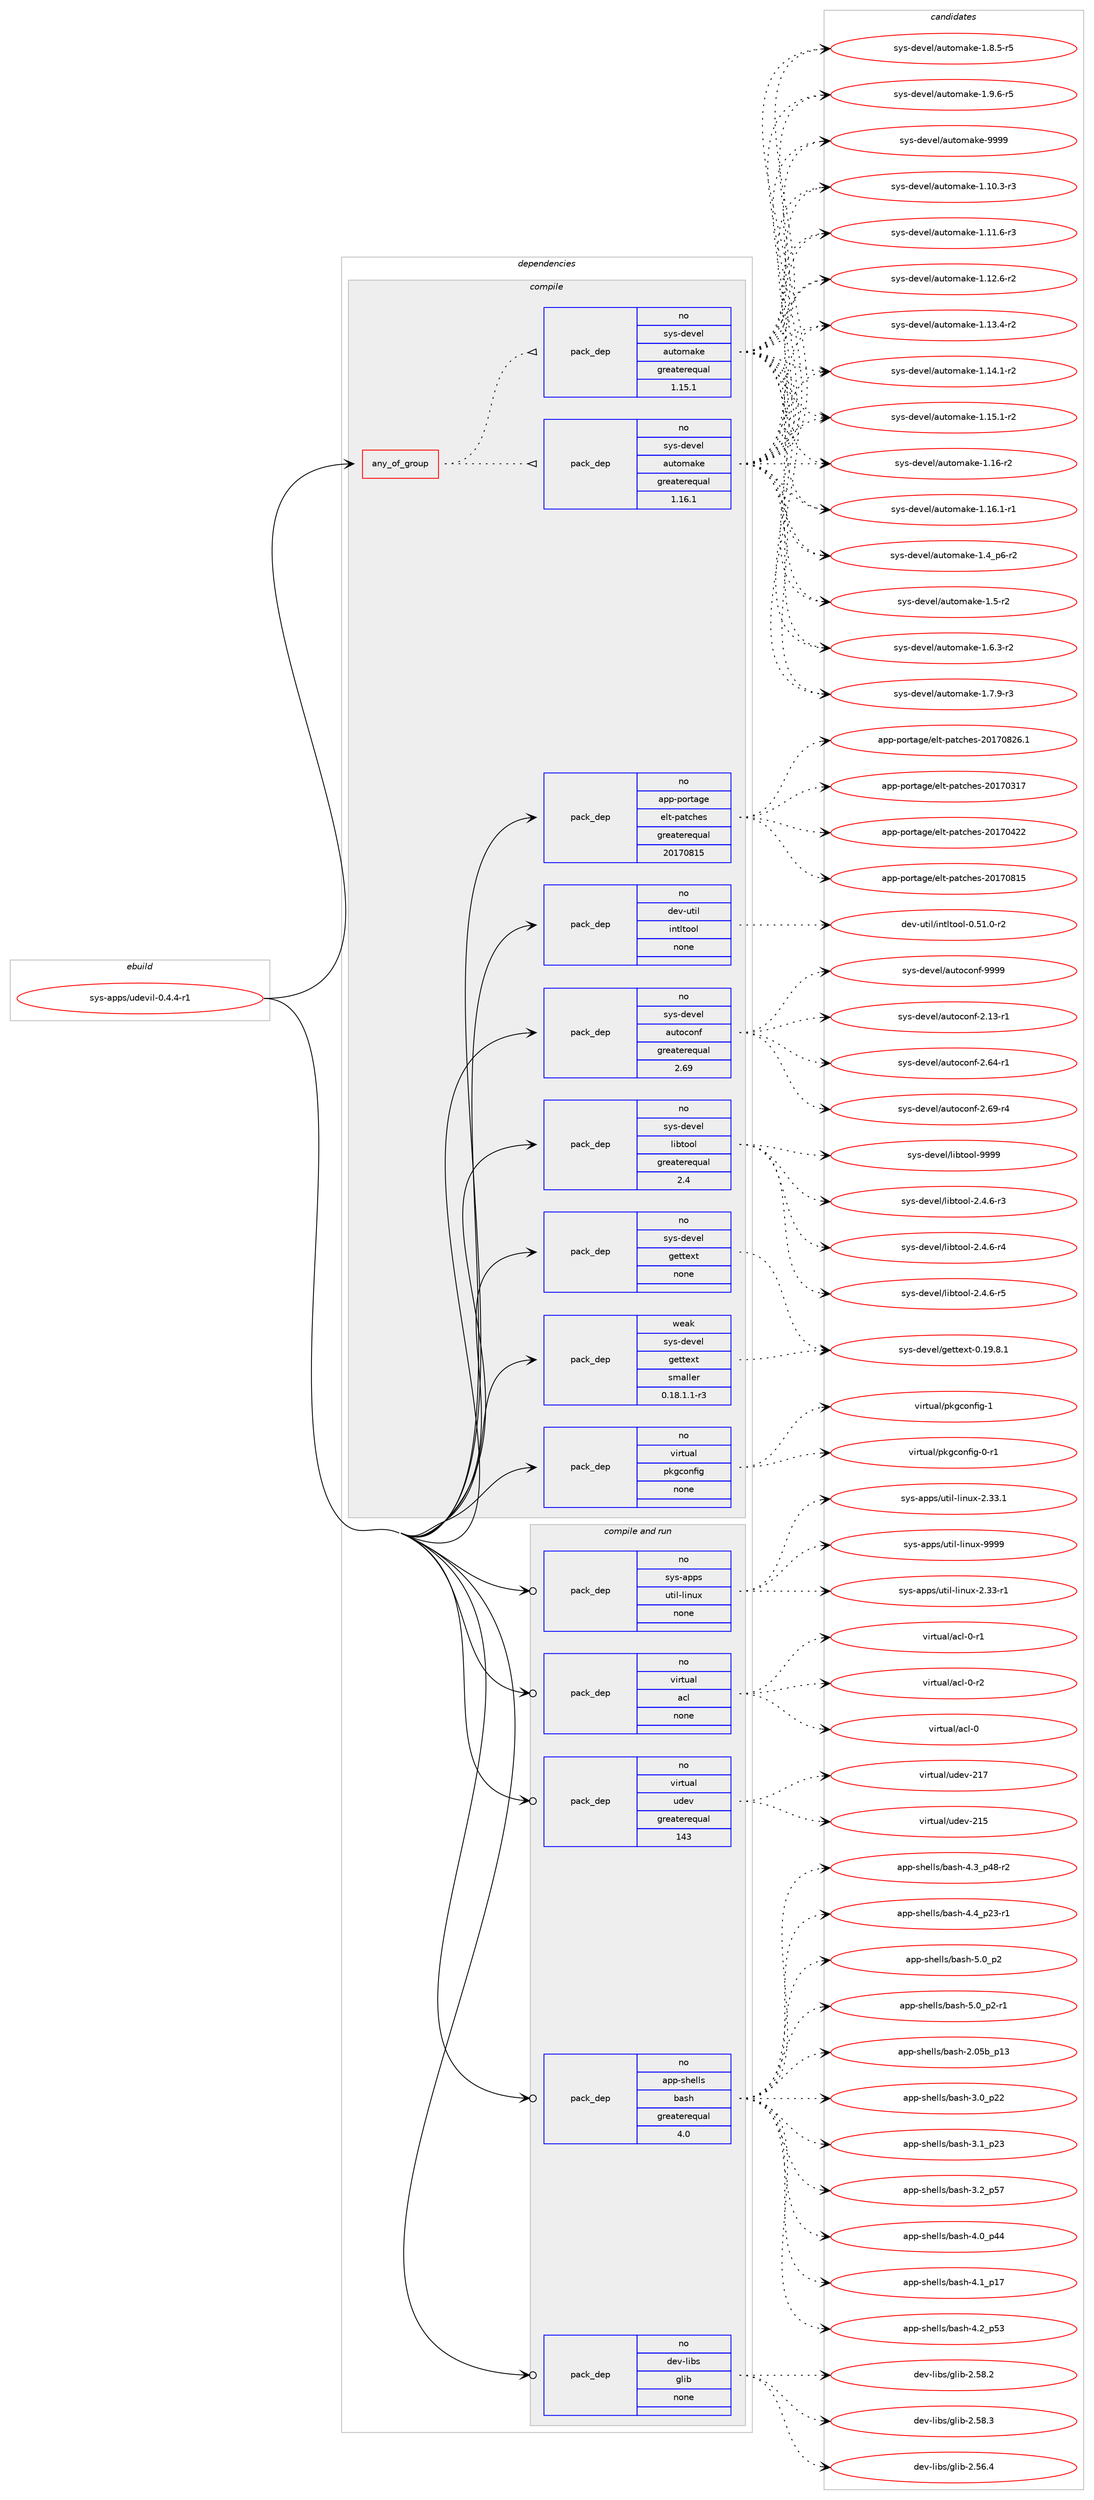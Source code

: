 digraph prolog {

# *************
# Graph options
# *************

newrank=true;
concentrate=true;
compound=true;
graph [rankdir=LR,fontname=Helvetica,fontsize=10,ranksep=1.5];#, ranksep=2.5, nodesep=0.2];
edge  [arrowhead=vee];
node  [fontname=Helvetica,fontsize=10];

# **********
# The ebuild
# **********

subgraph cluster_leftcol {
color=gray;
rank=same;
label=<<i>ebuild</i>>;
id [label="sys-apps/udevil-0.4.4-r1", color=red, width=4, href="../sys-apps/udevil-0.4.4-r1.svg"];
}

# ****************
# The dependencies
# ****************

subgraph cluster_midcol {
color=gray;
label=<<i>dependencies</i>>;
subgraph cluster_compile {
fillcolor="#eeeeee";
style=filled;
label=<<i>compile</i>>;
subgraph any27194 {
dependency1715826 [label=<<TABLE BORDER="0" CELLBORDER="1" CELLSPACING="0" CELLPADDING="4"><TR><TD CELLPADDING="10">any_of_group</TD></TR></TABLE>>, shape=none, color=red];subgraph pack1230267 {
dependency1715827 [label=<<TABLE BORDER="0" CELLBORDER="1" CELLSPACING="0" CELLPADDING="4" WIDTH="220"><TR><TD ROWSPAN="6" CELLPADDING="30">pack_dep</TD></TR><TR><TD WIDTH="110">no</TD></TR><TR><TD>sys-devel</TD></TR><TR><TD>automake</TD></TR><TR><TD>greaterequal</TD></TR><TR><TD>1.16.1</TD></TR></TABLE>>, shape=none, color=blue];
}
dependency1715826:e -> dependency1715827:w [weight=20,style="dotted",arrowhead="oinv"];
subgraph pack1230268 {
dependency1715828 [label=<<TABLE BORDER="0" CELLBORDER="1" CELLSPACING="0" CELLPADDING="4" WIDTH="220"><TR><TD ROWSPAN="6" CELLPADDING="30">pack_dep</TD></TR><TR><TD WIDTH="110">no</TD></TR><TR><TD>sys-devel</TD></TR><TR><TD>automake</TD></TR><TR><TD>greaterequal</TD></TR><TR><TD>1.15.1</TD></TR></TABLE>>, shape=none, color=blue];
}
dependency1715826:e -> dependency1715828:w [weight=20,style="dotted",arrowhead="oinv"];
}
id:e -> dependency1715826:w [weight=20,style="solid",arrowhead="vee"];
subgraph pack1230269 {
dependency1715829 [label=<<TABLE BORDER="0" CELLBORDER="1" CELLSPACING="0" CELLPADDING="4" WIDTH="220"><TR><TD ROWSPAN="6" CELLPADDING="30">pack_dep</TD></TR><TR><TD WIDTH="110">no</TD></TR><TR><TD>app-portage</TD></TR><TR><TD>elt-patches</TD></TR><TR><TD>greaterequal</TD></TR><TR><TD>20170815</TD></TR></TABLE>>, shape=none, color=blue];
}
id:e -> dependency1715829:w [weight=20,style="solid",arrowhead="vee"];
subgraph pack1230270 {
dependency1715830 [label=<<TABLE BORDER="0" CELLBORDER="1" CELLSPACING="0" CELLPADDING="4" WIDTH="220"><TR><TD ROWSPAN="6" CELLPADDING="30">pack_dep</TD></TR><TR><TD WIDTH="110">no</TD></TR><TR><TD>dev-util</TD></TR><TR><TD>intltool</TD></TR><TR><TD>none</TD></TR><TR><TD></TD></TR></TABLE>>, shape=none, color=blue];
}
id:e -> dependency1715830:w [weight=20,style="solid",arrowhead="vee"];
subgraph pack1230271 {
dependency1715831 [label=<<TABLE BORDER="0" CELLBORDER="1" CELLSPACING="0" CELLPADDING="4" WIDTH="220"><TR><TD ROWSPAN="6" CELLPADDING="30">pack_dep</TD></TR><TR><TD WIDTH="110">no</TD></TR><TR><TD>sys-devel</TD></TR><TR><TD>autoconf</TD></TR><TR><TD>greaterequal</TD></TR><TR><TD>2.69</TD></TR></TABLE>>, shape=none, color=blue];
}
id:e -> dependency1715831:w [weight=20,style="solid",arrowhead="vee"];
subgraph pack1230272 {
dependency1715832 [label=<<TABLE BORDER="0" CELLBORDER="1" CELLSPACING="0" CELLPADDING="4" WIDTH="220"><TR><TD ROWSPAN="6" CELLPADDING="30">pack_dep</TD></TR><TR><TD WIDTH="110">no</TD></TR><TR><TD>sys-devel</TD></TR><TR><TD>gettext</TD></TR><TR><TD>none</TD></TR><TR><TD></TD></TR></TABLE>>, shape=none, color=blue];
}
id:e -> dependency1715832:w [weight=20,style="solid",arrowhead="vee"];
subgraph pack1230273 {
dependency1715833 [label=<<TABLE BORDER="0" CELLBORDER="1" CELLSPACING="0" CELLPADDING="4" WIDTH="220"><TR><TD ROWSPAN="6" CELLPADDING="30">pack_dep</TD></TR><TR><TD WIDTH="110">no</TD></TR><TR><TD>sys-devel</TD></TR><TR><TD>libtool</TD></TR><TR><TD>greaterequal</TD></TR><TR><TD>2.4</TD></TR></TABLE>>, shape=none, color=blue];
}
id:e -> dependency1715833:w [weight=20,style="solid",arrowhead="vee"];
subgraph pack1230274 {
dependency1715834 [label=<<TABLE BORDER="0" CELLBORDER="1" CELLSPACING="0" CELLPADDING="4" WIDTH="220"><TR><TD ROWSPAN="6" CELLPADDING="30">pack_dep</TD></TR><TR><TD WIDTH="110">no</TD></TR><TR><TD>virtual</TD></TR><TR><TD>pkgconfig</TD></TR><TR><TD>none</TD></TR><TR><TD></TD></TR></TABLE>>, shape=none, color=blue];
}
id:e -> dependency1715834:w [weight=20,style="solid",arrowhead="vee"];
subgraph pack1230275 {
dependency1715835 [label=<<TABLE BORDER="0" CELLBORDER="1" CELLSPACING="0" CELLPADDING="4" WIDTH="220"><TR><TD ROWSPAN="6" CELLPADDING="30">pack_dep</TD></TR><TR><TD WIDTH="110">weak</TD></TR><TR><TD>sys-devel</TD></TR><TR><TD>gettext</TD></TR><TR><TD>smaller</TD></TR><TR><TD>0.18.1.1-r3</TD></TR></TABLE>>, shape=none, color=blue];
}
id:e -> dependency1715835:w [weight=20,style="solid",arrowhead="vee"];
}
subgraph cluster_compileandrun {
fillcolor="#eeeeee";
style=filled;
label=<<i>compile and run</i>>;
subgraph pack1230276 {
dependency1715836 [label=<<TABLE BORDER="0" CELLBORDER="1" CELLSPACING="0" CELLPADDING="4" WIDTH="220"><TR><TD ROWSPAN="6" CELLPADDING="30">pack_dep</TD></TR><TR><TD WIDTH="110">no</TD></TR><TR><TD>app-shells</TD></TR><TR><TD>bash</TD></TR><TR><TD>greaterequal</TD></TR><TR><TD>4.0</TD></TR></TABLE>>, shape=none, color=blue];
}
id:e -> dependency1715836:w [weight=20,style="solid",arrowhead="odotvee"];
subgraph pack1230277 {
dependency1715837 [label=<<TABLE BORDER="0" CELLBORDER="1" CELLSPACING="0" CELLPADDING="4" WIDTH="220"><TR><TD ROWSPAN="6" CELLPADDING="30">pack_dep</TD></TR><TR><TD WIDTH="110">no</TD></TR><TR><TD>dev-libs</TD></TR><TR><TD>glib</TD></TR><TR><TD>none</TD></TR><TR><TD></TD></TR></TABLE>>, shape=none, color=blue];
}
id:e -> dependency1715837:w [weight=20,style="solid",arrowhead="odotvee"];
subgraph pack1230278 {
dependency1715838 [label=<<TABLE BORDER="0" CELLBORDER="1" CELLSPACING="0" CELLPADDING="4" WIDTH="220"><TR><TD ROWSPAN="6" CELLPADDING="30">pack_dep</TD></TR><TR><TD WIDTH="110">no</TD></TR><TR><TD>sys-apps</TD></TR><TR><TD>util-linux</TD></TR><TR><TD>none</TD></TR><TR><TD></TD></TR></TABLE>>, shape=none, color=blue];
}
id:e -> dependency1715838:w [weight=20,style="solid",arrowhead="odotvee"];
subgraph pack1230279 {
dependency1715839 [label=<<TABLE BORDER="0" CELLBORDER="1" CELLSPACING="0" CELLPADDING="4" WIDTH="220"><TR><TD ROWSPAN="6" CELLPADDING="30">pack_dep</TD></TR><TR><TD WIDTH="110">no</TD></TR><TR><TD>virtual</TD></TR><TR><TD>acl</TD></TR><TR><TD>none</TD></TR><TR><TD></TD></TR></TABLE>>, shape=none, color=blue];
}
id:e -> dependency1715839:w [weight=20,style="solid",arrowhead="odotvee"];
subgraph pack1230280 {
dependency1715840 [label=<<TABLE BORDER="0" CELLBORDER="1" CELLSPACING="0" CELLPADDING="4" WIDTH="220"><TR><TD ROWSPAN="6" CELLPADDING="30">pack_dep</TD></TR><TR><TD WIDTH="110">no</TD></TR><TR><TD>virtual</TD></TR><TR><TD>udev</TD></TR><TR><TD>greaterequal</TD></TR><TR><TD>143</TD></TR></TABLE>>, shape=none, color=blue];
}
id:e -> dependency1715840:w [weight=20,style="solid",arrowhead="odotvee"];
}
subgraph cluster_run {
fillcolor="#eeeeee";
style=filled;
label=<<i>run</i>>;
}
}

# **************
# The candidates
# **************

subgraph cluster_choices {
rank=same;
color=gray;
label=<<i>candidates</i>>;

subgraph choice1230267 {
color=black;
nodesep=1;
choice11512111545100101118101108479711711611110997107101454946494846514511451 [label="sys-devel/automake-1.10.3-r3", color=red, width=4,href="../sys-devel/automake-1.10.3-r3.svg"];
choice11512111545100101118101108479711711611110997107101454946494946544511451 [label="sys-devel/automake-1.11.6-r3", color=red, width=4,href="../sys-devel/automake-1.11.6-r3.svg"];
choice11512111545100101118101108479711711611110997107101454946495046544511450 [label="sys-devel/automake-1.12.6-r2", color=red, width=4,href="../sys-devel/automake-1.12.6-r2.svg"];
choice11512111545100101118101108479711711611110997107101454946495146524511450 [label="sys-devel/automake-1.13.4-r2", color=red, width=4,href="../sys-devel/automake-1.13.4-r2.svg"];
choice11512111545100101118101108479711711611110997107101454946495246494511450 [label="sys-devel/automake-1.14.1-r2", color=red, width=4,href="../sys-devel/automake-1.14.1-r2.svg"];
choice11512111545100101118101108479711711611110997107101454946495346494511450 [label="sys-devel/automake-1.15.1-r2", color=red, width=4,href="../sys-devel/automake-1.15.1-r2.svg"];
choice1151211154510010111810110847971171161111099710710145494649544511450 [label="sys-devel/automake-1.16-r2", color=red, width=4,href="../sys-devel/automake-1.16-r2.svg"];
choice11512111545100101118101108479711711611110997107101454946495446494511449 [label="sys-devel/automake-1.16.1-r1", color=red, width=4,href="../sys-devel/automake-1.16.1-r1.svg"];
choice115121115451001011181011084797117116111109971071014549465295112544511450 [label="sys-devel/automake-1.4_p6-r2", color=red, width=4,href="../sys-devel/automake-1.4_p6-r2.svg"];
choice11512111545100101118101108479711711611110997107101454946534511450 [label="sys-devel/automake-1.5-r2", color=red, width=4,href="../sys-devel/automake-1.5-r2.svg"];
choice115121115451001011181011084797117116111109971071014549465446514511450 [label="sys-devel/automake-1.6.3-r2", color=red, width=4,href="../sys-devel/automake-1.6.3-r2.svg"];
choice115121115451001011181011084797117116111109971071014549465546574511451 [label="sys-devel/automake-1.7.9-r3", color=red, width=4,href="../sys-devel/automake-1.7.9-r3.svg"];
choice115121115451001011181011084797117116111109971071014549465646534511453 [label="sys-devel/automake-1.8.5-r5", color=red, width=4,href="../sys-devel/automake-1.8.5-r5.svg"];
choice115121115451001011181011084797117116111109971071014549465746544511453 [label="sys-devel/automake-1.9.6-r5", color=red, width=4,href="../sys-devel/automake-1.9.6-r5.svg"];
choice115121115451001011181011084797117116111109971071014557575757 [label="sys-devel/automake-9999", color=red, width=4,href="../sys-devel/automake-9999.svg"];
dependency1715827:e -> choice11512111545100101118101108479711711611110997107101454946494846514511451:w [style=dotted,weight="100"];
dependency1715827:e -> choice11512111545100101118101108479711711611110997107101454946494946544511451:w [style=dotted,weight="100"];
dependency1715827:e -> choice11512111545100101118101108479711711611110997107101454946495046544511450:w [style=dotted,weight="100"];
dependency1715827:e -> choice11512111545100101118101108479711711611110997107101454946495146524511450:w [style=dotted,weight="100"];
dependency1715827:e -> choice11512111545100101118101108479711711611110997107101454946495246494511450:w [style=dotted,weight="100"];
dependency1715827:e -> choice11512111545100101118101108479711711611110997107101454946495346494511450:w [style=dotted,weight="100"];
dependency1715827:e -> choice1151211154510010111810110847971171161111099710710145494649544511450:w [style=dotted,weight="100"];
dependency1715827:e -> choice11512111545100101118101108479711711611110997107101454946495446494511449:w [style=dotted,weight="100"];
dependency1715827:e -> choice115121115451001011181011084797117116111109971071014549465295112544511450:w [style=dotted,weight="100"];
dependency1715827:e -> choice11512111545100101118101108479711711611110997107101454946534511450:w [style=dotted,weight="100"];
dependency1715827:e -> choice115121115451001011181011084797117116111109971071014549465446514511450:w [style=dotted,weight="100"];
dependency1715827:e -> choice115121115451001011181011084797117116111109971071014549465546574511451:w [style=dotted,weight="100"];
dependency1715827:e -> choice115121115451001011181011084797117116111109971071014549465646534511453:w [style=dotted,weight="100"];
dependency1715827:e -> choice115121115451001011181011084797117116111109971071014549465746544511453:w [style=dotted,weight="100"];
dependency1715827:e -> choice115121115451001011181011084797117116111109971071014557575757:w [style=dotted,weight="100"];
}
subgraph choice1230268 {
color=black;
nodesep=1;
choice11512111545100101118101108479711711611110997107101454946494846514511451 [label="sys-devel/automake-1.10.3-r3", color=red, width=4,href="../sys-devel/automake-1.10.3-r3.svg"];
choice11512111545100101118101108479711711611110997107101454946494946544511451 [label="sys-devel/automake-1.11.6-r3", color=red, width=4,href="../sys-devel/automake-1.11.6-r3.svg"];
choice11512111545100101118101108479711711611110997107101454946495046544511450 [label="sys-devel/automake-1.12.6-r2", color=red, width=4,href="../sys-devel/automake-1.12.6-r2.svg"];
choice11512111545100101118101108479711711611110997107101454946495146524511450 [label="sys-devel/automake-1.13.4-r2", color=red, width=4,href="../sys-devel/automake-1.13.4-r2.svg"];
choice11512111545100101118101108479711711611110997107101454946495246494511450 [label="sys-devel/automake-1.14.1-r2", color=red, width=4,href="../sys-devel/automake-1.14.1-r2.svg"];
choice11512111545100101118101108479711711611110997107101454946495346494511450 [label="sys-devel/automake-1.15.1-r2", color=red, width=4,href="../sys-devel/automake-1.15.1-r2.svg"];
choice1151211154510010111810110847971171161111099710710145494649544511450 [label="sys-devel/automake-1.16-r2", color=red, width=4,href="../sys-devel/automake-1.16-r2.svg"];
choice11512111545100101118101108479711711611110997107101454946495446494511449 [label="sys-devel/automake-1.16.1-r1", color=red, width=4,href="../sys-devel/automake-1.16.1-r1.svg"];
choice115121115451001011181011084797117116111109971071014549465295112544511450 [label="sys-devel/automake-1.4_p6-r2", color=red, width=4,href="../sys-devel/automake-1.4_p6-r2.svg"];
choice11512111545100101118101108479711711611110997107101454946534511450 [label="sys-devel/automake-1.5-r2", color=red, width=4,href="../sys-devel/automake-1.5-r2.svg"];
choice115121115451001011181011084797117116111109971071014549465446514511450 [label="sys-devel/automake-1.6.3-r2", color=red, width=4,href="../sys-devel/automake-1.6.3-r2.svg"];
choice115121115451001011181011084797117116111109971071014549465546574511451 [label="sys-devel/automake-1.7.9-r3", color=red, width=4,href="../sys-devel/automake-1.7.9-r3.svg"];
choice115121115451001011181011084797117116111109971071014549465646534511453 [label="sys-devel/automake-1.8.5-r5", color=red, width=4,href="../sys-devel/automake-1.8.5-r5.svg"];
choice115121115451001011181011084797117116111109971071014549465746544511453 [label="sys-devel/automake-1.9.6-r5", color=red, width=4,href="../sys-devel/automake-1.9.6-r5.svg"];
choice115121115451001011181011084797117116111109971071014557575757 [label="sys-devel/automake-9999", color=red, width=4,href="../sys-devel/automake-9999.svg"];
dependency1715828:e -> choice11512111545100101118101108479711711611110997107101454946494846514511451:w [style=dotted,weight="100"];
dependency1715828:e -> choice11512111545100101118101108479711711611110997107101454946494946544511451:w [style=dotted,weight="100"];
dependency1715828:e -> choice11512111545100101118101108479711711611110997107101454946495046544511450:w [style=dotted,weight="100"];
dependency1715828:e -> choice11512111545100101118101108479711711611110997107101454946495146524511450:w [style=dotted,weight="100"];
dependency1715828:e -> choice11512111545100101118101108479711711611110997107101454946495246494511450:w [style=dotted,weight="100"];
dependency1715828:e -> choice11512111545100101118101108479711711611110997107101454946495346494511450:w [style=dotted,weight="100"];
dependency1715828:e -> choice1151211154510010111810110847971171161111099710710145494649544511450:w [style=dotted,weight="100"];
dependency1715828:e -> choice11512111545100101118101108479711711611110997107101454946495446494511449:w [style=dotted,weight="100"];
dependency1715828:e -> choice115121115451001011181011084797117116111109971071014549465295112544511450:w [style=dotted,weight="100"];
dependency1715828:e -> choice11512111545100101118101108479711711611110997107101454946534511450:w [style=dotted,weight="100"];
dependency1715828:e -> choice115121115451001011181011084797117116111109971071014549465446514511450:w [style=dotted,weight="100"];
dependency1715828:e -> choice115121115451001011181011084797117116111109971071014549465546574511451:w [style=dotted,weight="100"];
dependency1715828:e -> choice115121115451001011181011084797117116111109971071014549465646534511453:w [style=dotted,weight="100"];
dependency1715828:e -> choice115121115451001011181011084797117116111109971071014549465746544511453:w [style=dotted,weight="100"];
dependency1715828:e -> choice115121115451001011181011084797117116111109971071014557575757:w [style=dotted,weight="100"];
}
subgraph choice1230269 {
color=black;
nodesep=1;
choice97112112451121111141169710310147101108116451129711699104101115455048495548514955 [label="app-portage/elt-patches-20170317", color=red, width=4,href="../app-portage/elt-patches-20170317.svg"];
choice97112112451121111141169710310147101108116451129711699104101115455048495548525050 [label="app-portage/elt-patches-20170422", color=red, width=4,href="../app-portage/elt-patches-20170422.svg"];
choice97112112451121111141169710310147101108116451129711699104101115455048495548564953 [label="app-portage/elt-patches-20170815", color=red, width=4,href="../app-portage/elt-patches-20170815.svg"];
choice971121124511211111411697103101471011081164511297116991041011154550484955485650544649 [label="app-portage/elt-patches-20170826.1", color=red, width=4,href="../app-portage/elt-patches-20170826.1.svg"];
dependency1715829:e -> choice97112112451121111141169710310147101108116451129711699104101115455048495548514955:w [style=dotted,weight="100"];
dependency1715829:e -> choice97112112451121111141169710310147101108116451129711699104101115455048495548525050:w [style=dotted,weight="100"];
dependency1715829:e -> choice97112112451121111141169710310147101108116451129711699104101115455048495548564953:w [style=dotted,weight="100"];
dependency1715829:e -> choice971121124511211111411697103101471011081164511297116991041011154550484955485650544649:w [style=dotted,weight="100"];
}
subgraph choice1230270 {
color=black;
nodesep=1;
choice1001011184511711610510847105110116108116111111108454846534946484511450 [label="dev-util/intltool-0.51.0-r2", color=red, width=4,href="../dev-util/intltool-0.51.0-r2.svg"];
dependency1715830:e -> choice1001011184511711610510847105110116108116111111108454846534946484511450:w [style=dotted,weight="100"];
}
subgraph choice1230271 {
color=black;
nodesep=1;
choice1151211154510010111810110847971171161119911111010245504649514511449 [label="sys-devel/autoconf-2.13-r1", color=red, width=4,href="../sys-devel/autoconf-2.13-r1.svg"];
choice1151211154510010111810110847971171161119911111010245504654524511449 [label="sys-devel/autoconf-2.64-r1", color=red, width=4,href="../sys-devel/autoconf-2.64-r1.svg"];
choice1151211154510010111810110847971171161119911111010245504654574511452 [label="sys-devel/autoconf-2.69-r4", color=red, width=4,href="../sys-devel/autoconf-2.69-r4.svg"];
choice115121115451001011181011084797117116111991111101024557575757 [label="sys-devel/autoconf-9999", color=red, width=4,href="../sys-devel/autoconf-9999.svg"];
dependency1715831:e -> choice1151211154510010111810110847971171161119911111010245504649514511449:w [style=dotted,weight="100"];
dependency1715831:e -> choice1151211154510010111810110847971171161119911111010245504654524511449:w [style=dotted,weight="100"];
dependency1715831:e -> choice1151211154510010111810110847971171161119911111010245504654574511452:w [style=dotted,weight="100"];
dependency1715831:e -> choice115121115451001011181011084797117116111991111101024557575757:w [style=dotted,weight="100"];
}
subgraph choice1230272 {
color=black;
nodesep=1;
choice1151211154510010111810110847103101116116101120116454846495746564649 [label="sys-devel/gettext-0.19.8.1", color=red, width=4,href="../sys-devel/gettext-0.19.8.1.svg"];
dependency1715832:e -> choice1151211154510010111810110847103101116116101120116454846495746564649:w [style=dotted,weight="100"];
}
subgraph choice1230273 {
color=black;
nodesep=1;
choice1151211154510010111810110847108105981161111111084550465246544511451 [label="sys-devel/libtool-2.4.6-r3", color=red, width=4,href="../sys-devel/libtool-2.4.6-r3.svg"];
choice1151211154510010111810110847108105981161111111084550465246544511452 [label="sys-devel/libtool-2.4.6-r4", color=red, width=4,href="../sys-devel/libtool-2.4.6-r4.svg"];
choice1151211154510010111810110847108105981161111111084550465246544511453 [label="sys-devel/libtool-2.4.6-r5", color=red, width=4,href="../sys-devel/libtool-2.4.6-r5.svg"];
choice1151211154510010111810110847108105981161111111084557575757 [label="sys-devel/libtool-9999", color=red, width=4,href="../sys-devel/libtool-9999.svg"];
dependency1715833:e -> choice1151211154510010111810110847108105981161111111084550465246544511451:w [style=dotted,weight="100"];
dependency1715833:e -> choice1151211154510010111810110847108105981161111111084550465246544511452:w [style=dotted,weight="100"];
dependency1715833:e -> choice1151211154510010111810110847108105981161111111084550465246544511453:w [style=dotted,weight="100"];
dependency1715833:e -> choice1151211154510010111810110847108105981161111111084557575757:w [style=dotted,weight="100"];
}
subgraph choice1230274 {
color=black;
nodesep=1;
choice11810511411611797108471121071039911111010210510345484511449 [label="virtual/pkgconfig-0-r1", color=red, width=4,href="../virtual/pkgconfig-0-r1.svg"];
choice1181051141161179710847112107103991111101021051034549 [label="virtual/pkgconfig-1", color=red, width=4,href="../virtual/pkgconfig-1.svg"];
dependency1715834:e -> choice11810511411611797108471121071039911111010210510345484511449:w [style=dotted,weight="100"];
dependency1715834:e -> choice1181051141161179710847112107103991111101021051034549:w [style=dotted,weight="100"];
}
subgraph choice1230275 {
color=black;
nodesep=1;
choice1151211154510010111810110847103101116116101120116454846495746564649 [label="sys-devel/gettext-0.19.8.1", color=red, width=4,href="../sys-devel/gettext-0.19.8.1.svg"];
dependency1715835:e -> choice1151211154510010111810110847103101116116101120116454846495746564649:w [style=dotted,weight="100"];
}
subgraph choice1230276 {
color=black;
nodesep=1;
choice9711211245115104101108108115479897115104455046485398951124951 [label="app-shells/bash-2.05b_p13", color=red, width=4,href="../app-shells/bash-2.05b_p13.svg"];
choice971121124511510410110810811547989711510445514648951125050 [label="app-shells/bash-3.0_p22", color=red, width=4,href="../app-shells/bash-3.0_p22.svg"];
choice971121124511510410110810811547989711510445514649951125051 [label="app-shells/bash-3.1_p23", color=red, width=4,href="../app-shells/bash-3.1_p23.svg"];
choice971121124511510410110810811547989711510445514650951125355 [label="app-shells/bash-3.2_p57", color=red, width=4,href="../app-shells/bash-3.2_p57.svg"];
choice971121124511510410110810811547989711510445524648951125252 [label="app-shells/bash-4.0_p44", color=red, width=4,href="../app-shells/bash-4.0_p44.svg"];
choice971121124511510410110810811547989711510445524649951124955 [label="app-shells/bash-4.1_p17", color=red, width=4,href="../app-shells/bash-4.1_p17.svg"];
choice971121124511510410110810811547989711510445524650951125351 [label="app-shells/bash-4.2_p53", color=red, width=4,href="../app-shells/bash-4.2_p53.svg"];
choice9711211245115104101108108115479897115104455246519511252564511450 [label="app-shells/bash-4.3_p48-r2", color=red, width=4,href="../app-shells/bash-4.3_p48-r2.svg"];
choice9711211245115104101108108115479897115104455246529511250514511449 [label="app-shells/bash-4.4_p23-r1", color=red, width=4,href="../app-shells/bash-4.4_p23-r1.svg"];
choice9711211245115104101108108115479897115104455346489511250 [label="app-shells/bash-5.0_p2", color=red, width=4,href="../app-shells/bash-5.0_p2.svg"];
choice97112112451151041011081081154798971151044553464895112504511449 [label="app-shells/bash-5.0_p2-r1", color=red, width=4,href="../app-shells/bash-5.0_p2-r1.svg"];
dependency1715836:e -> choice9711211245115104101108108115479897115104455046485398951124951:w [style=dotted,weight="100"];
dependency1715836:e -> choice971121124511510410110810811547989711510445514648951125050:w [style=dotted,weight="100"];
dependency1715836:e -> choice971121124511510410110810811547989711510445514649951125051:w [style=dotted,weight="100"];
dependency1715836:e -> choice971121124511510410110810811547989711510445514650951125355:w [style=dotted,weight="100"];
dependency1715836:e -> choice971121124511510410110810811547989711510445524648951125252:w [style=dotted,weight="100"];
dependency1715836:e -> choice971121124511510410110810811547989711510445524649951124955:w [style=dotted,weight="100"];
dependency1715836:e -> choice971121124511510410110810811547989711510445524650951125351:w [style=dotted,weight="100"];
dependency1715836:e -> choice9711211245115104101108108115479897115104455246519511252564511450:w [style=dotted,weight="100"];
dependency1715836:e -> choice9711211245115104101108108115479897115104455246529511250514511449:w [style=dotted,weight="100"];
dependency1715836:e -> choice9711211245115104101108108115479897115104455346489511250:w [style=dotted,weight="100"];
dependency1715836:e -> choice97112112451151041011081081154798971151044553464895112504511449:w [style=dotted,weight="100"];
}
subgraph choice1230277 {
color=black;
nodesep=1;
choice1001011184510810598115471031081059845504653544652 [label="dev-libs/glib-2.56.4", color=red, width=4,href="../dev-libs/glib-2.56.4.svg"];
choice1001011184510810598115471031081059845504653564650 [label="dev-libs/glib-2.58.2", color=red, width=4,href="../dev-libs/glib-2.58.2.svg"];
choice1001011184510810598115471031081059845504653564651 [label="dev-libs/glib-2.58.3", color=red, width=4,href="../dev-libs/glib-2.58.3.svg"];
dependency1715837:e -> choice1001011184510810598115471031081059845504653544652:w [style=dotted,weight="100"];
dependency1715837:e -> choice1001011184510810598115471031081059845504653564650:w [style=dotted,weight="100"];
dependency1715837:e -> choice1001011184510810598115471031081059845504653564651:w [style=dotted,weight="100"];
}
subgraph choice1230278 {
color=black;
nodesep=1;
choice1151211154597112112115471171161051084510810511011712045504651514511449 [label="sys-apps/util-linux-2.33-r1", color=red, width=4,href="../sys-apps/util-linux-2.33-r1.svg"];
choice1151211154597112112115471171161051084510810511011712045504651514649 [label="sys-apps/util-linux-2.33.1", color=red, width=4,href="../sys-apps/util-linux-2.33.1.svg"];
choice115121115459711211211547117116105108451081051101171204557575757 [label="sys-apps/util-linux-9999", color=red, width=4,href="../sys-apps/util-linux-9999.svg"];
dependency1715838:e -> choice1151211154597112112115471171161051084510810511011712045504651514511449:w [style=dotted,weight="100"];
dependency1715838:e -> choice1151211154597112112115471171161051084510810511011712045504651514649:w [style=dotted,weight="100"];
dependency1715838:e -> choice115121115459711211211547117116105108451081051101171204557575757:w [style=dotted,weight="100"];
}
subgraph choice1230279 {
color=black;
nodesep=1;
choice118105114116117971084797991084548 [label="virtual/acl-0", color=red, width=4,href="../virtual/acl-0.svg"];
choice1181051141161179710847979910845484511449 [label="virtual/acl-0-r1", color=red, width=4,href="../virtual/acl-0-r1.svg"];
choice1181051141161179710847979910845484511450 [label="virtual/acl-0-r2", color=red, width=4,href="../virtual/acl-0-r2.svg"];
dependency1715839:e -> choice118105114116117971084797991084548:w [style=dotted,weight="100"];
dependency1715839:e -> choice1181051141161179710847979910845484511449:w [style=dotted,weight="100"];
dependency1715839:e -> choice1181051141161179710847979910845484511450:w [style=dotted,weight="100"];
}
subgraph choice1230280 {
color=black;
nodesep=1;
choice118105114116117971084711710010111845504953 [label="virtual/udev-215", color=red, width=4,href="../virtual/udev-215.svg"];
choice118105114116117971084711710010111845504955 [label="virtual/udev-217", color=red, width=4,href="../virtual/udev-217.svg"];
dependency1715840:e -> choice118105114116117971084711710010111845504953:w [style=dotted,weight="100"];
dependency1715840:e -> choice118105114116117971084711710010111845504955:w [style=dotted,weight="100"];
}
}

}

